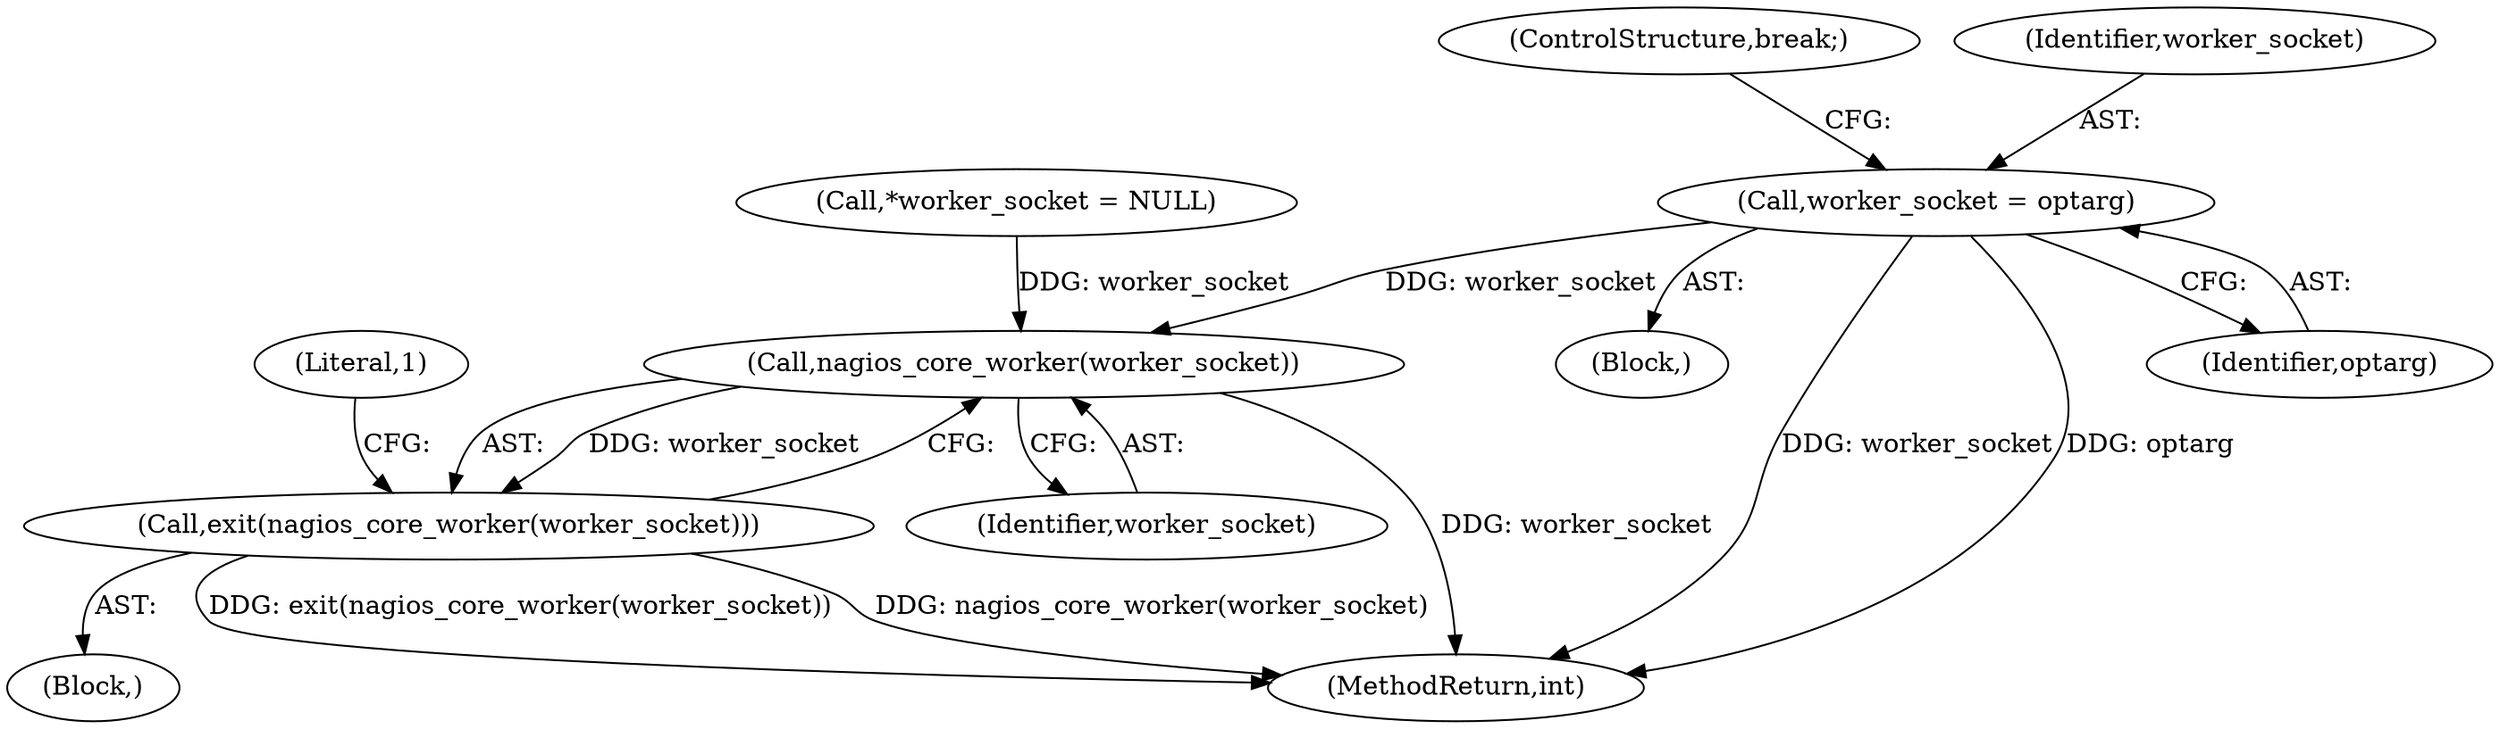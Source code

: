 digraph "0_nagioscore_1b197346d490df2e2d3b1dcce5ac6134ad0c8752@API" {
"1000315" [label="(Call,worker_socket = optarg)"];
"1000330" [label="(Call,nagios_core_worker(worker_socket))"];
"1000329" [label="(Call,exit(nagios_core_worker(worker_socket)))"];
"1000329" [label="(Call,exit(nagios_core_worker(worker_socket)))"];
"1000318" [label="(ControlStructure,break;)"];
"1000330" [label="(Call,nagios_core_worker(worker_socket))"];
"1000331" [label="(Identifier,worker_socket)"];
"1000315" [label="(Call,worker_socket = optarg)"];
"1000328" [label="(Block,)"];
"1000333" [label="(Literal,1)"];
"1000224" [label="(Call,*worker_socket = NULL)"];
"1000273" [label="(Block,)"];
"1001239" [label="(MethodReturn,int)"];
"1000317" [label="(Identifier,optarg)"];
"1000316" [label="(Identifier,worker_socket)"];
"1000315" -> "1000273"  [label="AST: "];
"1000315" -> "1000317"  [label="CFG: "];
"1000316" -> "1000315"  [label="AST: "];
"1000317" -> "1000315"  [label="AST: "];
"1000318" -> "1000315"  [label="CFG: "];
"1000315" -> "1001239"  [label="DDG: worker_socket"];
"1000315" -> "1001239"  [label="DDG: optarg"];
"1000315" -> "1000330"  [label="DDG: worker_socket"];
"1000330" -> "1000329"  [label="AST: "];
"1000330" -> "1000331"  [label="CFG: "];
"1000331" -> "1000330"  [label="AST: "];
"1000329" -> "1000330"  [label="CFG: "];
"1000330" -> "1001239"  [label="DDG: worker_socket"];
"1000330" -> "1000329"  [label="DDG: worker_socket"];
"1000224" -> "1000330"  [label="DDG: worker_socket"];
"1000329" -> "1000328"  [label="AST: "];
"1000333" -> "1000329"  [label="CFG: "];
"1000329" -> "1001239"  [label="DDG: exit(nagios_core_worker(worker_socket))"];
"1000329" -> "1001239"  [label="DDG: nagios_core_worker(worker_socket)"];
}
